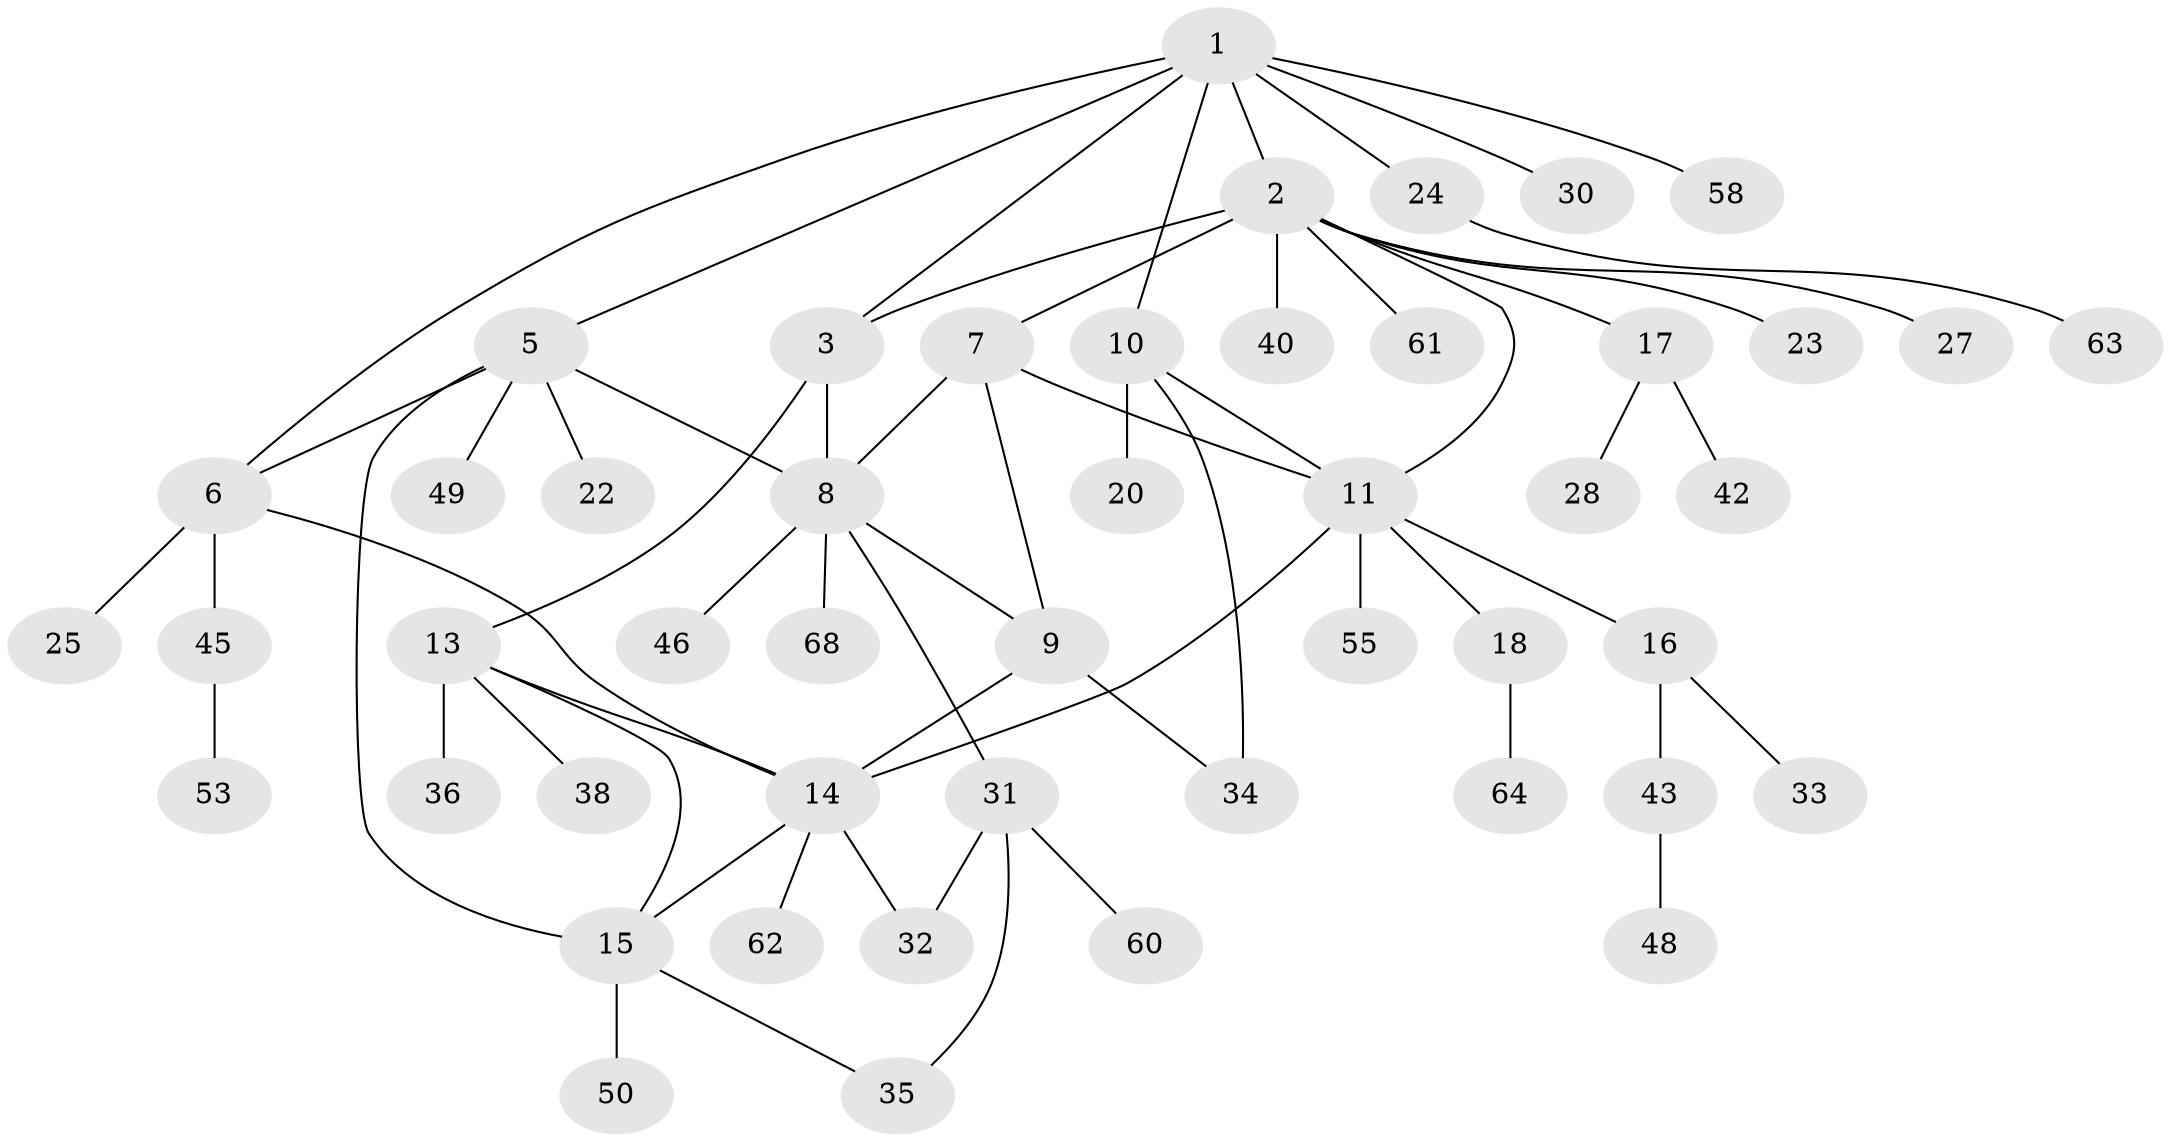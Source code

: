 // Generated by graph-tools (version 1.1) at 2025/24/03/03/25 07:24:11]
// undirected, 48 vertices, 62 edges
graph export_dot {
graph [start="1"]
  node [color=gray90,style=filled];
  1 [super="+4"];
  2 [super="+19"];
  3 [super="+21"];
  5 [super="+59"];
  6 [super="+52"];
  7 [super="+37"];
  8 [super="+39"];
  9;
  10 [super="+54"];
  11 [super="+12"];
  13 [super="+69"];
  14 [super="+47"];
  15 [super="+67"];
  16;
  17 [super="+56"];
  18 [super="+57"];
  20 [super="+26"];
  22;
  23;
  24 [super="+44"];
  25 [super="+29"];
  27;
  28;
  30;
  31 [super="+41"];
  32;
  33;
  34 [super="+51"];
  35;
  36;
  38;
  40;
  42;
  43;
  45;
  46;
  48;
  49;
  50;
  53 [super="+66"];
  55;
  58;
  60 [super="+65"];
  61;
  62;
  63;
  64;
  68;
  1 -- 2;
  1 -- 3;
  1 -- 24;
  1 -- 30;
  1 -- 58;
  1 -- 5;
  1 -- 6;
  1 -- 10;
  2 -- 3;
  2 -- 11;
  2 -- 17;
  2 -- 23;
  2 -- 27;
  2 -- 40;
  2 -- 61;
  2 -- 7;
  3 -- 8;
  3 -- 13;
  5 -- 6;
  5 -- 8;
  5 -- 15;
  5 -- 22;
  5 -- 49;
  6 -- 25;
  6 -- 45;
  6 -- 14;
  7 -- 8;
  7 -- 9;
  7 -- 11;
  8 -- 9;
  8 -- 31;
  8 -- 68;
  8 -- 46;
  9 -- 14;
  9 -- 34;
  10 -- 11 [weight=2];
  10 -- 20;
  10 -- 34;
  11 -- 18;
  11 -- 55;
  11 -- 16;
  11 -- 14;
  13 -- 14;
  13 -- 15;
  13 -- 36;
  13 -- 38;
  14 -- 15;
  14 -- 32;
  14 -- 62;
  15 -- 50;
  15 -- 35;
  16 -- 33;
  16 -- 43;
  17 -- 28;
  17 -- 42;
  18 -- 64;
  24 -- 63;
  31 -- 32;
  31 -- 35;
  31 -- 60;
  43 -- 48;
  45 -- 53;
}
